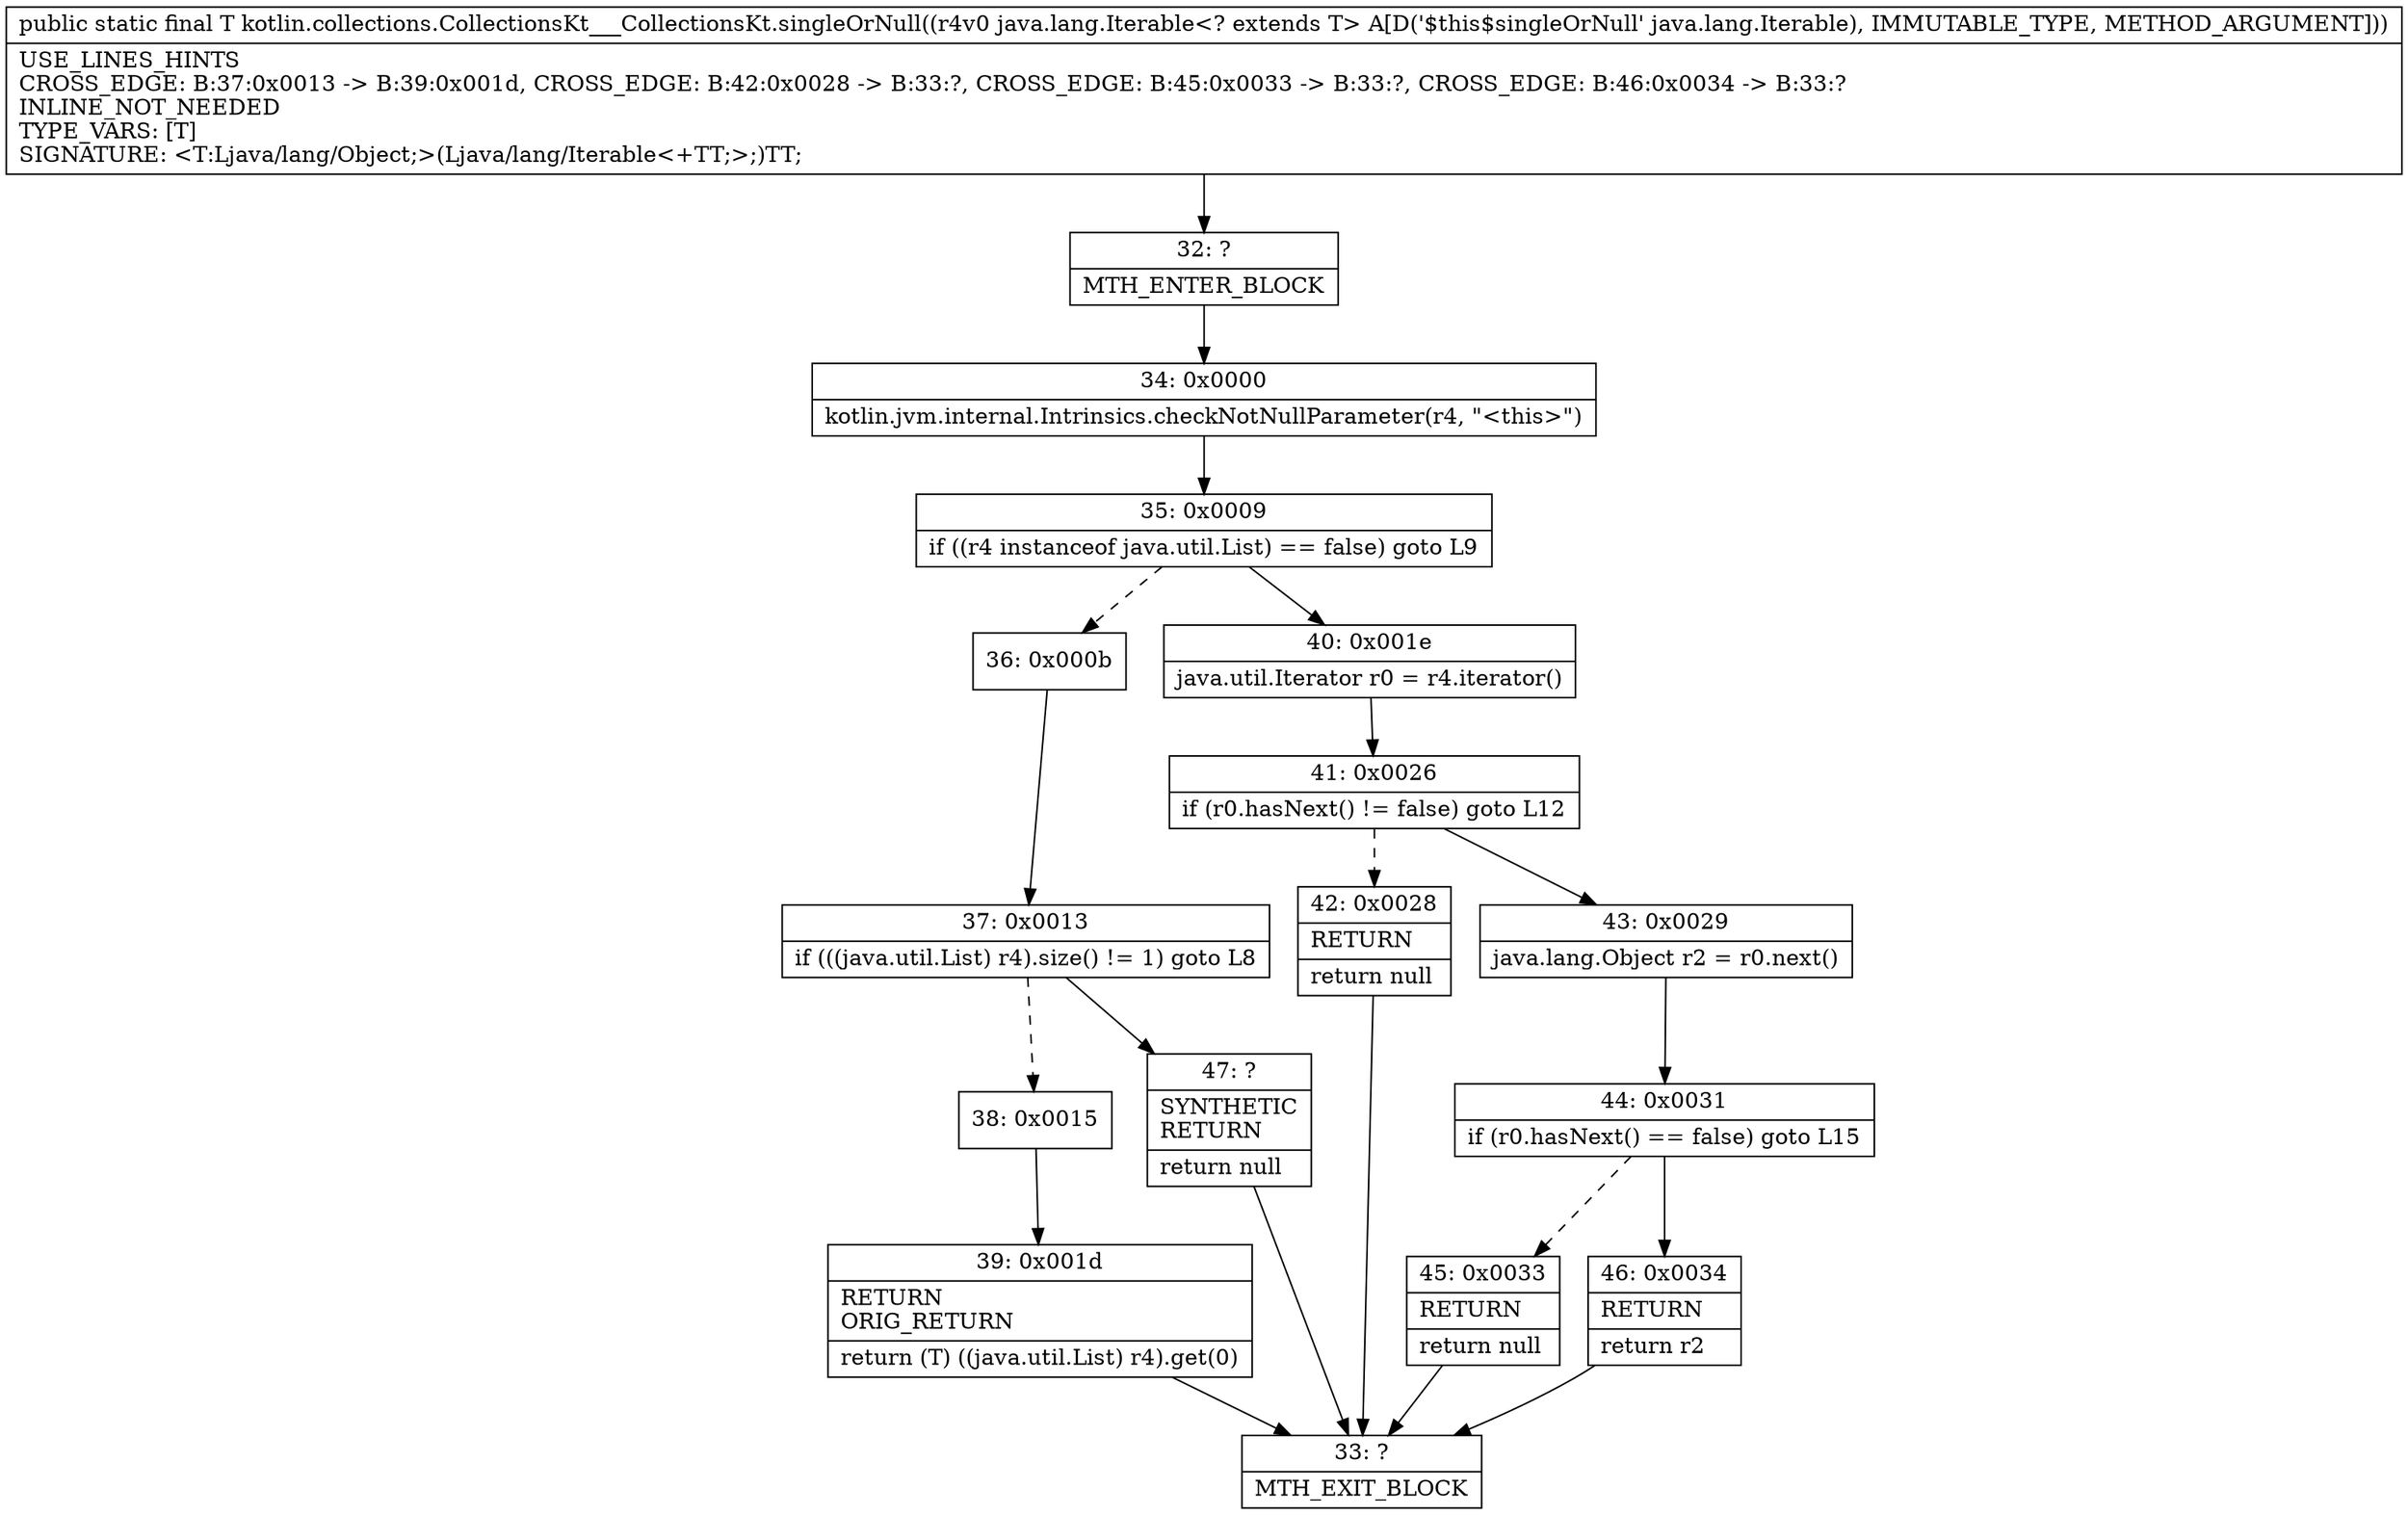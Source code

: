digraph "CFG forkotlin.collections.CollectionsKt___CollectionsKt.singleOrNull(Ljava\/lang\/Iterable;)Ljava\/lang\/Object;" {
Node_32 [shape=record,label="{32\:\ ?|MTH_ENTER_BLOCK\l}"];
Node_34 [shape=record,label="{34\:\ 0x0000|kotlin.jvm.internal.Intrinsics.checkNotNullParameter(r4, \"\<this\>\")\l}"];
Node_35 [shape=record,label="{35\:\ 0x0009|if ((r4 instanceof java.util.List) == false) goto L9\l}"];
Node_36 [shape=record,label="{36\:\ 0x000b}"];
Node_37 [shape=record,label="{37\:\ 0x0013|if (((java.util.List) r4).size() != 1) goto L8\l}"];
Node_38 [shape=record,label="{38\:\ 0x0015}"];
Node_39 [shape=record,label="{39\:\ 0x001d|RETURN\lORIG_RETURN\l|return (T) ((java.util.List) r4).get(0)\l}"];
Node_33 [shape=record,label="{33\:\ ?|MTH_EXIT_BLOCK\l}"];
Node_47 [shape=record,label="{47\:\ ?|SYNTHETIC\lRETURN\l|return null\l}"];
Node_40 [shape=record,label="{40\:\ 0x001e|java.util.Iterator r0 = r4.iterator()\l}"];
Node_41 [shape=record,label="{41\:\ 0x0026|if (r0.hasNext() != false) goto L12\l}"];
Node_42 [shape=record,label="{42\:\ 0x0028|RETURN\l|return null\l}"];
Node_43 [shape=record,label="{43\:\ 0x0029|java.lang.Object r2 = r0.next()\l}"];
Node_44 [shape=record,label="{44\:\ 0x0031|if (r0.hasNext() == false) goto L15\l}"];
Node_45 [shape=record,label="{45\:\ 0x0033|RETURN\l|return null\l}"];
Node_46 [shape=record,label="{46\:\ 0x0034|RETURN\l|return r2\l}"];
MethodNode[shape=record,label="{public static final T kotlin.collections.CollectionsKt___CollectionsKt.singleOrNull((r4v0 java.lang.Iterable\<? extends T\> A[D('$this$singleOrNull' java.lang.Iterable), IMMUTABLE_TYPE, METHOD_ARGUMENT]))  | USE_LINES_HINTS\lCROSS_EDGE: B:37:0x0013 \-\> B:39:0x001d, CROSS_EDGE: B:42:0x0028 \-\> B:33:?, CROSS_EDGE: B:45:0x0033 \-\> B:33:?, CROSS_EDGE: B:46:0x0034 \-\> B:33:?\lINLINE_NOT_NEEDED\lTYPE_VARS: [T]\lSIGNATURE: \<T:Ljava\/lang\/Object;\>(Ljava\/lang\/Iterable\<+TT;\>;)TT;\l}"];
MethodNode -> Node_32;Node_32 -> Node_34;
Node_34 -> Node_35;
Node_35 -> Node_36[style=dashed];
Node_35 -> Node_40;
Node_36 -> Node_37;
Node_37 -> Node_38[style=dashed];
Node_37 -> Node_47;
Node_38 -> Node_39;
Node_39 -> Node_33;
Node_47 -> Node_33;
Node_40 -> Node_41;
Node_41 -> Node_42[style=dashed];
Node_41 -> Node_43;
Node_42 -> Node_33;
Node_43 -> Node_44;
Node_44 -> Node_45[style=dashed];
Node_44 -> Node_46;
Node_45 -> Node_33;
Node_46 -> Node_33;
}

